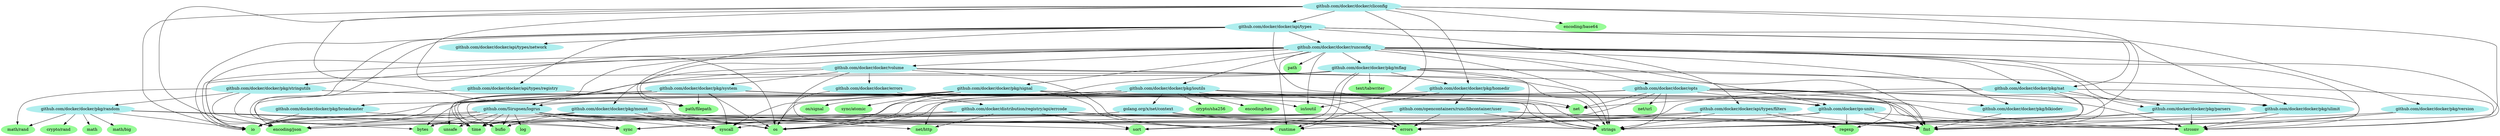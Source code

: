 digraph godep {
0 [label="github.com/docker/docker/api/types/network" style="filled" color="paleturquoise"];
1 [label="strconv" style="filled" color="palegreen"];
2 [label="crypto/sha256" style="filled" color="palegreen"];
3 [label="fmt" style="filled" color="palegreen"];
4 [label="regexp" style="filled" color="palegreen"];
5 [label="net" style="filled" color="palegreen"];
6 [label="github.com/docker/docker/opts" style="filled" color="paleturquoise"];
6 -> 7;
6 -> 3;
6 -> 8;
6 -> 9;
6 -> 10;
6 -> 5;
6 -> 11;
6 -> 12;
6 -> 4;
6 -> 13;
6 -> 1;
6 -> 14;
15 [label="path" style="filled" color="palegreen"];
16 [label="github.com/docker/docker/api/types" style="filled" color="paleturquoise"];
16 -> 7;
16 -> 17;
16 -> 0;
16 -> 18;
16 -> 19;
16 -> 9;
16 -> 20;
16 -> 21;
16 -> 22;
16 -> 5;
16 -> 12;
16 -> 23;
24 [label="golang.org/x/net/context" style="filled" color="paleturquoise"];
24 -> 25;
24 -> 3;
24 -> 26;
24 -> 23;
27 [label="github.com/Sirupsen/logrus" style="filled" color="paleturquoise"];
27 -> 7;
27 -> 28;
27 -> 29;
27 -> 3;
27 -> 22;
27 -> 30;
27 -> 12;
27 -> 13;
27 -> 31;
27 -> 14;
27 -> 26;
27 -> 32;
27 -> 23;
27 -> 33;
34 [label="sync/atomic" style="filled" color="palegreen"];
35 [label="github.com/docker/docker/pkg/stringutils" style="filled" color="paleturquoise"];
35 -> 28;
35 -> 29;
35 -> 36;
35 -> 37;
35 -> 14;
13 [label="runtime" style="filled" color="palegreen"];
38 [label="io/ioutil" style="filled" color="palegreen"];
39 [label="github.com/docker/docker/pkg/signal" style="filled" color="paleturquoise"];
39 -> 3;
39 -> 27;
39 -> 12;
39 -> 40;
39 -> 13;
39 -> 1;
39 -> 14;
39 -> 34;
39 -> 32;
37 [label="math/rand" style="filled" color="palegreen"];
41 [label="github.com/docker/docker/errors" style="filled" color="paleturquoise"];
41 -> 42;
41 -> 43;
19 [label="github.com/docker/docker/pkg/nat" style="filled" color="paleturquoise"];
19 -> 3;
19 -> 44;
19 -> 5;
19 -> 31;
19 -> 1;
19 -> 14;
45 [label="encoding/base64" style="filled" color="palegreen"];
7 [label="bufio" style="filled" color="palegreen"];
36 [label="github.com/docker/docker/pkg/random" style="filled" color="paleturquoise"];
36 -> 46;
36 -> 22;
36 -> 47;
36 -> 48;
36 -> 37;
36 -> 26;
36 -> 23;
49 [label="github.com/docker/docker/volume" style="filled" color="paleturquoise"];
49 -> 3;
49 -> 27;
49 -> 41;
49 -> 50;
49 -> 12;
49 -> 51;
49 -> 13;
49 -> 14;
52 [label="github.com/opencontainers/runc/libcontainer/user" style="filled" color="paleturquoise"];
52 -> 7;
52 -> 25;
52 -> 3;
52 -> 22;
52 -> 12;
52 -> 1;
52 -> 14;
52 -> 32;
40 [label="os/signal" style="filled" color="palegreen"];
50 [label="github.com/docker/docker/pkg/system" style="filled" color="paleturquoise"];
50 -> 7;
50 -> 25;
50 -> 10;
50 -> 22;
50 -> 12;
50 -> 51;
50 -> 1;
50 -> 14;
50 -> 32;
50 -> 23;
50 -> 33;
17 [label="github.com/docker/docker/api/types/filters" style="filled" color="paleturquoise"];
17 -> 29;
17 -> 25;
17 -> 3;
17 -> 4;
17 -> 14;
18 [label="github.com/docker/docker/api/types/registry" style="filled" color="paleturquoise"];
18 -> 29;
18 -> 5;
44 [label="github.com/docker/docker/pkg/parsers" style="filled" color="paleturquoise"];
44 -> 3;
44 -> 1;
44 -> 14;
26 [label="sync" style="filled" color="palegreen"];
53 [label="github.com/docker/docker/pkg/homedir" style="filled" color="paleturquoise"];
53 -> 52;
53 -> 12;
53 -> 13;
11 [label="net/url" style="filled" color="palegreen"];
54 [label="text/tabwriter" style="filled" color="palegreen"];
25 [label="errors" style="filled" color="palegreen"];
9 [label="github.com/docker/docker/pkg/ulimit" style="filled" color="paleturquoise"];
9 -> 3;
9 -> 1;
9 -> 14;
12 [label="os" style="filled" color="palegreen"];
46 [label="crypto/rand" style="filled" color="palegreen"];
47 [label="math" style="filled" color="palegreen"];
22 [label="io" style="filled" color="palegreen"];
55 [label="github.com/docker/docker/pkg/mflag" style="filled" color="paleturquoise"];
55 -> 25;
55 -> 3;
55 -> 53;
55 -> 22;
55 -> 12;
55 -> 13;
55 -> 31;
55 -> 1;
55 -> 14;
55 -> 54;
55 -> 23;
33 [label="unsafe" style="filled" color="palegreen"];
14 [label="strings" style="filled" color="palegreen"];
56 [label="github.com/docker/docker/pkg/broadcaster" style="filled" color="paleturquoise"];
56 -> 22;
56 -> 26;
48 [label="math/big" style="filled" color="palegreen"];
51 [label="path/filepath" style="filled" color="palegreen"];
20 [label="github.com/docker/docker/pkg/version" style="filled" color="paleturquoise"];
20 -> 1;
20 -> 14;
21 [label="github.com/docker/docker/runconfig" style="filled" color="paleturquoise"];
21 -> 29;
21 -> 3;
21 -> 6;
21 -> 8;
21 -> 56;
21 -> 57;
21 -> 55;
21 -> 58;
21 -> 19;
21 -> 44;
21 -> 39;
21 -> 35;
21 -> 9;
21 -> 49;
21 -> 10;
21 -> 22;
21 -> 38;
21 -> 15;
21 -> 13;
21 -> 1;
21 -> 14;
32 [label="syscall" style="filled" color="palegreen"];
29 [label="encoding/json" style="filled" color="palegreen"];
57 [label="github.com/docker/docker/pkg/ioutils" style="filled" color="paleturquoise"];
57 -> 28;
57 -> 2;
57 -> 59;
57 -> 25;
57 -> 3;
57 -> 24;
57 -> 22;
57 -> 38;
57 -> 43;
57 -> 12;
57 -> 26;
59 [label="encoding/hex" style="filled" color="palegreen"];
58 [label="github.com/docker/docker/pkg/mount" style="filled" color="paleturquoise"];
58 -> 7;
58 -> 3;
58 -> 22;
58 -> 12;
58 -> 14;
58 -> 32;
58 -> 23;
30 [label="log" style="filled" color="palegreen"];
42 [label="github.com/docker/distribution/registry/api/errcode" style="filled" color="paleturquoise"];
42 -> 29;
42 -> 3;
42 -> 43;
42 -> 31;
42 -> 14;
42 -> 26;
60 [label="github.com/docker/docker/cliconfig" style="filled" color="paleturquoise"];
60 -> 45;
60 -> 29;
60 -> 3;
60 -> 16;
60 -> 53;
60 -> 22;
60 -> 38;
60 -> 12;
60 -> 51;
60 -> 14;
31 [label="sort" style="filled" color="palegreen"];
10 [label="github.com/docker/go-units" style="filled" color="paleturquoise"];
10 -> 3;
10 -> 4;
10 -> 1;
10 -> 14;
10 -> 23;
23 [label="time" style="filled" color="palegreen"];
28 [label="bytes" style="filled" color="palegreen"];
8 [label="github.com/docker/docker/pkg/blkiodev" style="filled" color="paleturquoise"];
8 -> 3;
43 [label="net/http" style="filled" color="palegreen"];
}
